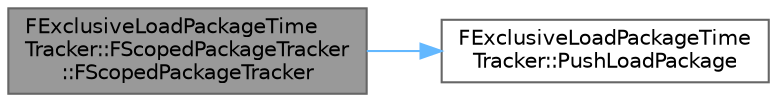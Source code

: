 digraph "FExclusiveLoadPackageTimeTracker::FScopedPackageTracker::FScopedPackageTracker"
{
 // INTERACTIVE_SVG=YES
 // LATEX_PDF_SIZE
  bgcolor="transparent";
  edge [fontname=Helvetica,fontsize=10,labelfontname=Helvetica,labelfontsize=10];
  node [fontname=Helvetica,fontsize=10,shape=box,height=0.2,width=0.4];
  rankdir="LR";
  Node1 [id="Node000001",label="FExclusiveLoadPackageTime\lTracker::FScopedPackageTracker\l::FScopedPackageTracker",height=0.2,width=0.4,color="gray40", fillcolor="grey60", style="filled", fontcolor="black",tooltip=" "];
  Node1 -> Node2 [id="edge1_Node000001_Node000002",color="steelblue1",style="solid",tooltip=" "];
  Node2 [id="Node000002",label="FExclusiveLoadPackageTime\lTracker::PushLoadPackage",height=0.2,width=0.4,color="grey40", fillcolor="white", style="filled",URL="$dd/da6/classFExclusiveLoadPackageTimeTracker.html#a32bd9e4ce7f602e09d550324ab394a61",tooltip="Starts a time for the specified package name."];
}
